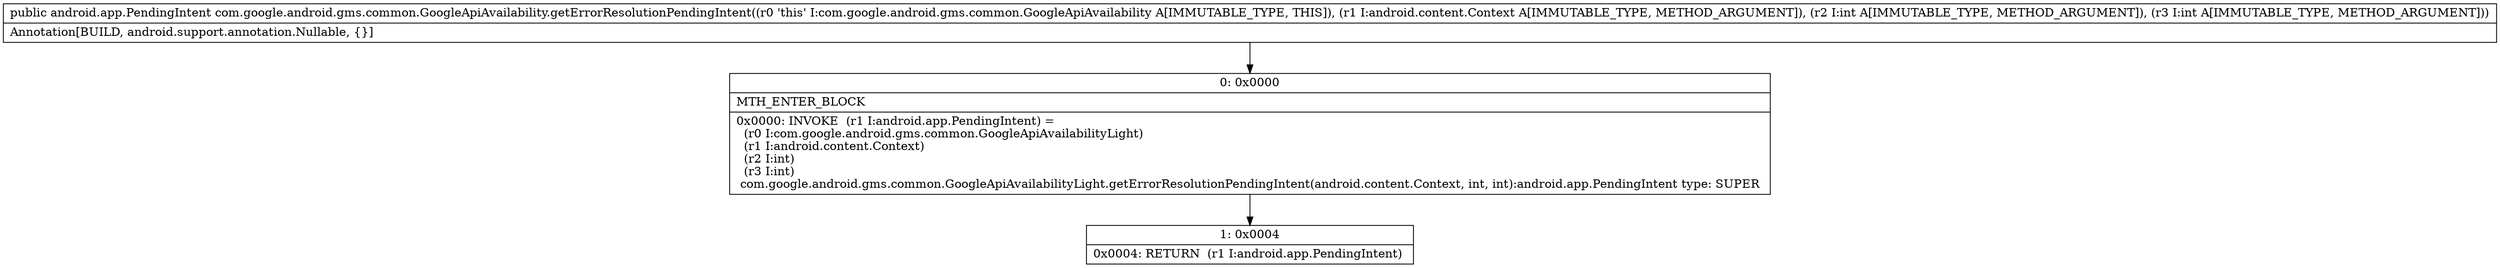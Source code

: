 digraph "CFG forcom.google.android.gms.common.GoogleApiAvailability.getErrorResolutionPendingIntent(Landroid\/content\/Context;II)Landroid\/app\/PendingIntent;" {
Node_0 [shape=record,label="{0\:\ 0x0000|MTH_ENTER_BLOCK\l|0x0000: INVOKE  (r1 I:android.app.PendingIntent) = \l  (r0 I:com.google.android.gms.common.GoogleApiAvailabilityLight)\l  (r1 I:android.content.Context)\l  (r2 I:int)\l  (r3 I:int)\l com.google.android.gms.common.GoogleApiAvailabilityLight.getErrorResolutionPendingIntent(android.content.Context, int, int):android.app.PendingIntent type: SUPER \l}"];
Node_1 [shape=record,label="{1\:\ 0x0004|0x0004: RETURN  (r1 I:android.app.PendingIntent) \l}"];
MethodNode[shape=record,label="{public android.app.PendingIntent com.google.android.gms.common.GoogleApiAvailability.getErrorResolutionPendingIntent((r0 'this' I:com.google.android.gms.common.GoogleApiAvailability A[IMMUTABLE_TYPE, THIS]), (r1 I:android.content.Context A[IMMUTABLE_TYPE, METHOD_ARGUMENT]), (r2 I:int A[IMMUTABLE_TYPE, METHOD_ARGUMENT]), (r3 I:int A[IMMUTABLE_TYPE, METHOD_ARGUMENT]))  | Annotation[BUILD, android.support.annotation.Nullable, \{\}]\l}"];
MethodNode -> Node_0;
Node_0 -> Node_1;
}


